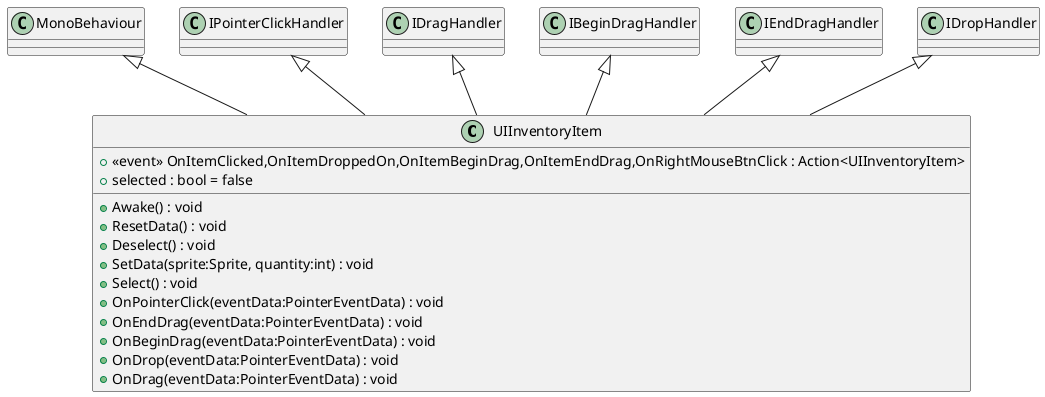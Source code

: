 @startuml
class UIInventoryItem {
    +  <<event>> OnItemClicked,OnItemDroppedOn,OnItemBeginDrag,OnItemEndDrag,OnRightMouseBtnClick : Action<UIInventoryItem> 
    + selected : bool = false
    + Awake() : void
    + ResetData() : void
    + Deselect() : void
    + SetData(sprite:Sprite, quantity:int) : void
    + Select() : void
    + OnPointerClick(eventData:PointerEventData) : void
    + OnEndDrag(eventData:PointerEventData) : void
    + OnBeginDrag(eventData:PointerEventData) : void
    + OnDrop(eventData:PointerEventData) : void
    + OnDrag(eventData:PointerEventData) : void
}
MonoBehaviour <|-- UIInventoryItem
IPointerClickHandler <|-- UIInventoryItem
IDragHandler <|-- UIInventoryItem
IBeginDragHandler <|-- UIInventoryItem
IEndDragHandler <|-- UIInventoryItem
IDropHandler <|-- UIInventoryItem
@enduml
